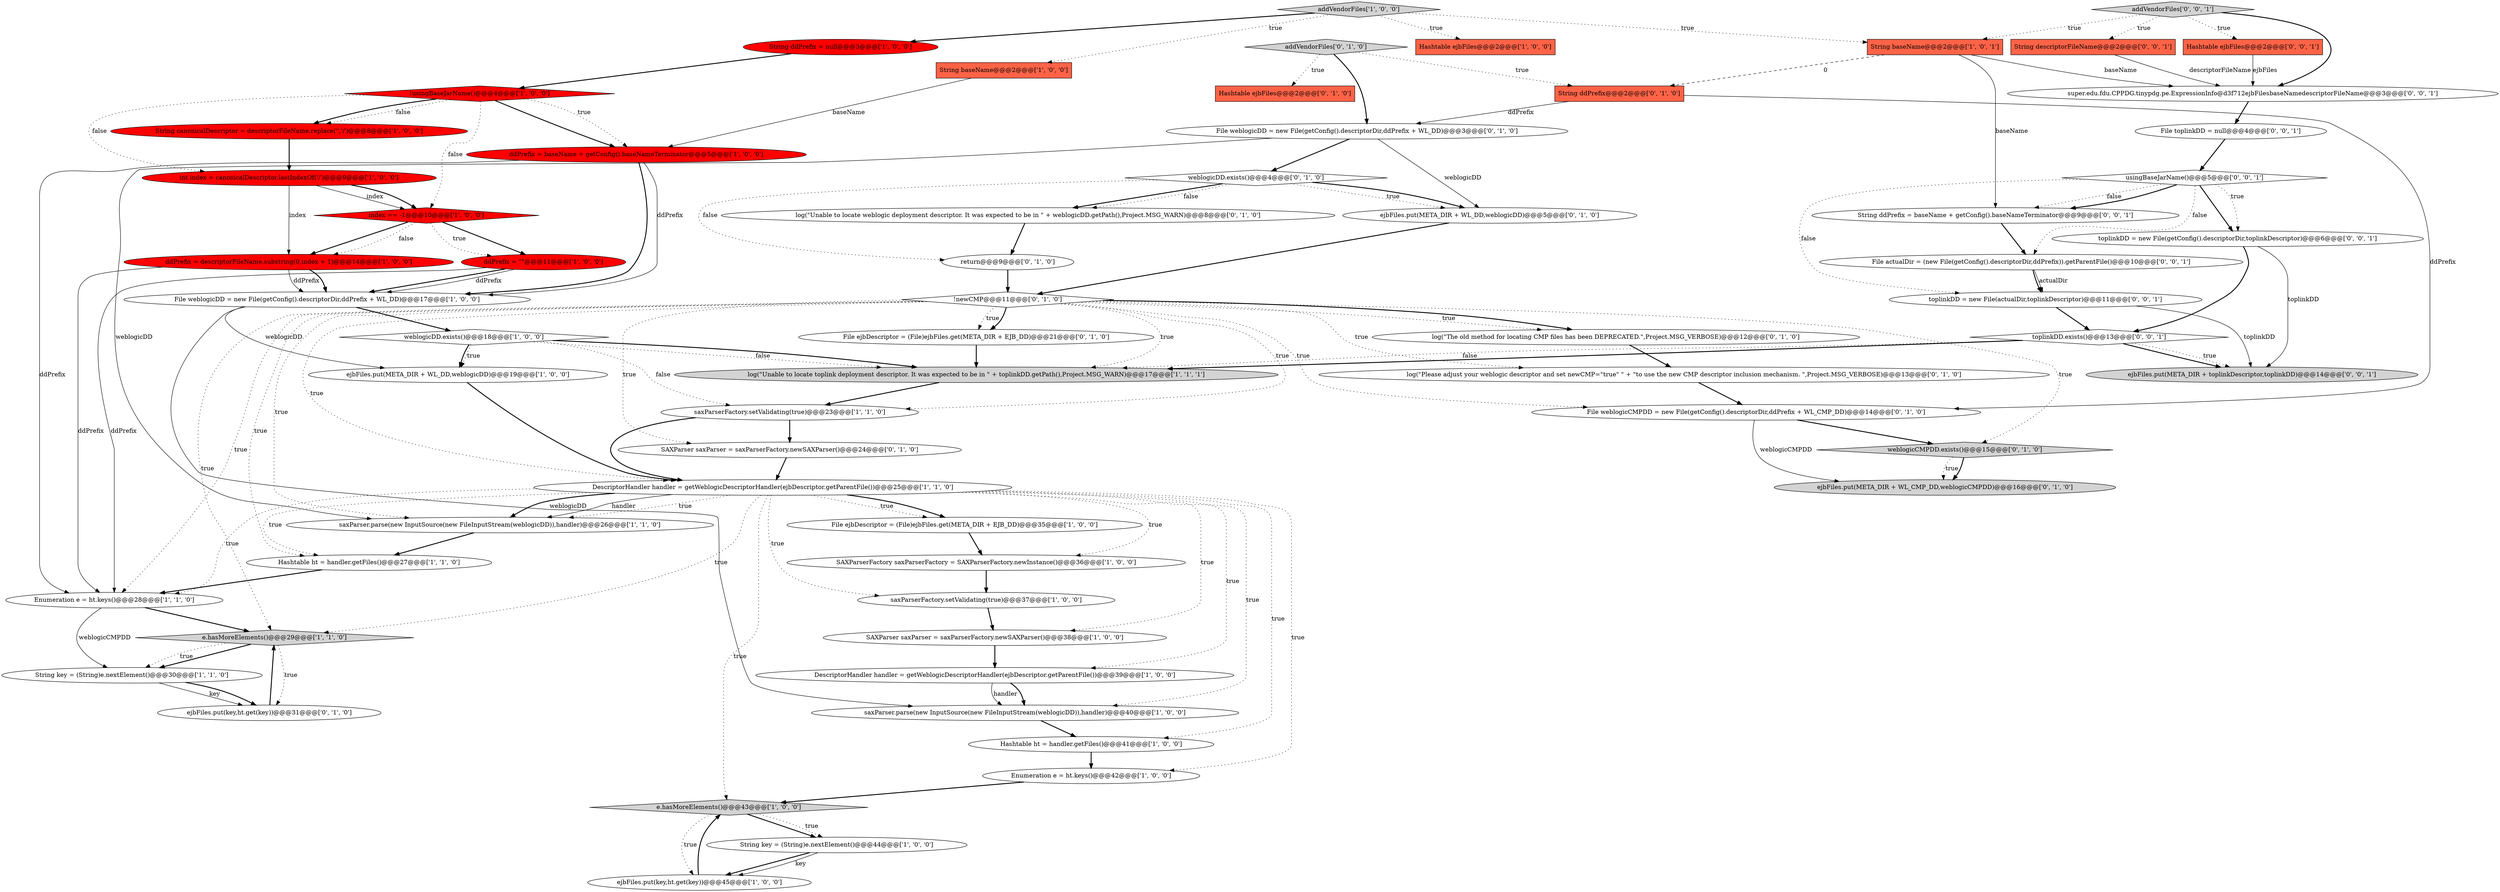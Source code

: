 digraph {
37 [style = filled, label = "!newCMP@@@11@@@['0', '1', '0']", fillcolor = white, shape = diamond image = "AAA0AAABBB2BBB"];
61 [style = filled, label = "toplinkDD = new File(getConfig().descriptorDir,toplinkDescriptor)@@@6@@@['0', '0', '1']", fillcolor = white, shape = ellipse image = "AAA0AAABBB3BBB"];
30 [style = filled, label = "log(\"Unable to locate toplink deployment descriptor. It was expected to be in \" + toplinkDD.getPath(),Project.MSG_WARN)@@@17@@@['1', '1', '1']", fillcolor = lightgray, shape = ellipse image = "AAA0AAABBB1BBB"];
34 [style = filled, label = "File weblogicDD = new File(getConfig().descriptorDir,ddPrefix + WL_DD)@@@3@@@['0', '1', '0']", fillcolor = white, shape = ellipse image = "AAA0AAABBB2BBB"];
54 [style = filled, label = "toplinkDD = new File(actualDir,toplinkDescriptor)@@@11@@@['0', '0', '1']", fillcolor = white, shape = ellipse image = "AAA0AAABBB3BBB"];
6 [style = filled, label = "saxParser.parse(new InputSource(new FileInputStream(weblogicDD)),handler)@@@26@@@['1', '1', '0']", fillcolor = white, shape = ellipse image = "AAA0AAABBB1BBB"];
14 [style = filled, label = "String ddPrefix = null@@@3@@@['1', '0', '0']", fillcolor = red, shape = ellipse image = "AAA1AAABBB1BBB"];
26 [style = filled, label = "ejbFiles.put(META_DIR + WL_DD,weblogicDD)@@@19@@@['1', '0', '0']", fillcolor = white, shape = ellipse image = "AAA0AAABBB1BBB"];
29 [style = filled, label = "Hashtable ejbFiles@@@2@@@['1', '0', '0']", fillcolor = tomato, shape = box image = "AAA0AAABBB1BBB"];
32 [style = filled, label = "String baseName@@@2@@@['1', '0', '1']", fillcolor = tomato, shape = box image = "AAA0AAABBB1BBB"];
52 [style = filled, label = "super.edu.fdu.CPPDG.tinypdg.pe.ExpressionInfo@d3f712ejbFilesbaseNamedescriptorFileName@@@3@@@['0', '0', '1']", fillcolor = white, shape = ellipse image = "AAA0AAABBB3BBB"];
45 [style = filled, label = "log(\"Please adjust your weblogic descriptor and set newCMP=\"true\" \" + \"to use the new CMP descriptor inclusion mechanism. \",Project.MSG_VERBOSE)@@@13@@@['0', '1', '0']", fillcolor = white, shape = ellipse image = "AAA0AAABBB2BBB"];
53 [style = filled, label = "File actualDir = (new File(getConfig().descriptorDir,ddPrefix)).getParentFile()@@@10@@@['0', '0', '1']", fillcolor = white, shape = ellipse image = "AAA0AAABBB3BBB"];
22 [style = filled, label = "File ejbDescriptor = (File)ejbFiles.get(META_DIR + EJB_DD)@@@35@@@['1', '0', '0']", fillcolor = white, shape = ellipse image = "AAA0AAABBB1BBB"];
39 [style = filled, label = "File weblogicCMPDD = new File(getConfig().descriptorDir,ddPrefix + WL_CMP_DD)@@@14@@@['0', '1', '0']", fillcolor = white, shape = ellipse image = "AAA0AAABBB2BBB"];
62 [style = filled, label = "addVendorFiles['0', '0', '1']", fillcolor = lightgray, shape = diamond image = "AAA0AAABBB3BBB"];
25 [style = filled, label = "ejbFiles.put(key,ht.get(key))@@@45@@@['1', '0', '0']", fillcolor = white, shape = ellipse image = "AAA0AAABBB1BBB"];
9 [style = filled, label = "addVendorFiles['1', '0', '0']", fillcolor = lightgray, shape = diamond image = "AAA0AAABBB1BBB"];
50 [style = filled, label = "String ddPrefix@@@2@@@['0', '1', '0']", fillcolor = tomato, shape = box image = "AAA1AAABBB2BBB"];
57 [style = filled, label = "toplinkDD.exists()@@@13@@@['0', '0', '1']", fillcolor = white, shape = diamond image = "AAA0AAABBB3BBB"];
42 [style = filled, label = "weblogicDD.exists()@@@4@@@['0', '1', '0']", fillcolor = white, shape = diamond image = "AAA0AAABBB2BBB"];
44 [style = filled, label = "weblogicCMPDD.exists()@@@15@@@['0', '1', '0']", fillcolor = lightgray, shape = diamond image = "AAA0AAABBB2BBB"];
4 [style = filled, label = "!usingBaseJarName()@@@4@@@['1', '0', '0']", fillcolor = red, shape = diamond image = "AAA1AAABBB1BBB"];
17 [style = filled, label = "e.hasMoreElements()@@@29@@@['1', '1', '0']", fillcolor = lightgray, shape = diamond image = "AAA0AAABBB1BBB"];
3 [style = filled, label = "DescriptorHandler handler = getWeblogicDescriptorHandler(ejbDescriptor.getParentFile())@@@39@@@['1', '0', '0']", fillcolor = white, shape = ellipse image = "AAA0AAABBB1BBB"];
31 [style = filled, label = "ddPrefix = \"\"@@@11@@@['1', '0', '0']", fillcolor = red, shape = ellipse image = "AAA1AAABBB1BBB"];
28 [style = filled, label = "Enumeration e = ht.keys()@@@28@@@['1', '1', '0']", fillcolor = white, shape = ellipse image = "AAA0AAABBB1BBB"];
5 [style = filled, label = "int index = canonicalDescriptor.lastIndexOf('/')@@@9@@@['1', '0', '0']", fillcolor = red, shape = ellipse image = "AAA1AAABBB1BBB"];
0 [style = filled, label = "saxParser.parse(new InputSource(new FileInputStream(weblogicDD)),handler)@@@40@@@['1', '0', '0']", fillcolor = white, shape = ellipse image = "AAA0AAABBB1BBB"];
27 [style = filled, label = "Hashtable ht = handler.getFiles()@@@41@@@['1', '0', '0']", fillcolor = white, shape = ellipse image = "AAA0AAABBB1BBB"];
38 [style = filled, label = "Hashtable ejbFiles@@@2@@@['0', '1', '0']", fillcolor = tomato, shape = box image = "AAA0AAABBB2BBB"];
59 [style = filled, label = "String descriptorFileName@@@2@@@['0', '0', '1']", fillcolor = tomato, shape = box image = "AAA0AAABBB3BBB"];
10 [style = filled, label = "weblogicDD.exists()@@@18@@@['1', '0', '0']", fillcolor = white, shape = diamond image = "AAA0AAABBB1BBB"];
33 [style = filled, label = "e.hasMoreElements()@@@43@@@['1', '0', '0']", fillcolor = lightgray, shape = diamond image = "AAA0AAABBB1BBB"];
7 [style = filled, label = "saxParserFactory.setValidating(true)@@@37@@@['1', '0', '0']", fillcolor = white, shape = ellipse image = "AAA0AAABBB1BBB"];
49 [style = filled, label = "SAXParser saxParser = saxParserFactory.newSAXParser()@@@24@@@['0', '1', '0']", fillcolor = white, shape = ellipse image = "AAA0AAABBB2BBB"];
36 [style = filled, label = "log(\"The old method for locating CMP files has been DEPRECATED.\",Project.MSG_VERBOSE)@@@12@@@['0', '1', '0']", fillcolor = white, shape = ellipse image = "AAA0AAABBB2BBB"];
60 [style = filled, label = "String ddPrefix = baseName + getConfig().baseNameTerminator@@@9@@@['0', '0', '1']", fillcolor = white, shape = ellipse image = "AAA0AAABBB3BBB"];
18 [style = filled, label = "String key = (String)e.nextElement()@@@44@@@['1', '0', '0']", fillcolor = white, shape = ellipse image = "AAA0AAABBB1BBB"];
2 [style = filled, label = "index == -1@@@10@@@['1', '0', '0']", fillcolor = red, shape = diamond image = "AAA1AAABBB1BBB"];
41 [style = filled, label = "File ejbDescriptor = (File)ejbFiles.get(META_DIR + EJB_DD)@@@21@@@['0', '1', '0']", fillcolor = white, shape = ellipse image = "AAA0AAABBB2BBB"];
23 [style = filled, label = "String canonicalDescriptor = descriptorFileName.replace('\','/')@@@8@@@['1', '0', '0']", fillcolor = red, shape = ellipse image = "AAA1AAABBB1BBB"];
15 [style = filled, label = "SAXParserFactory saxParserFactory = SAXParserFactory.newInstance()@@@36@@@['1', '0', '0']", fillcolor = white, shape = ellipse image = "AAA0AAABBB1BBB"];
48 [style = filled, label = "addVendorFiles['0', '1', '0']", fillcolor = lightgray, shape = diamond image = "AAA0AAABBB2BBB"];
51 [style = filled, label = "Hashtable ejbFiles@@@2@@@['0', '0', '1']", fillcolor = tomato, shape = box image = "AAA0AAABBB3BBB"];
35 [style = filled, label = "ejbFiles.put(key,ht.get(key))@@@31@@@['0', '1', '0']", fillcolor = white, shape = ellipse image = "AAA0AAABBB2BBB"];
21 [style = filled, label = "saxParserFactory.setValidating(true)@@@23@@@['1', '1', '0']", fillcolor = white, shape = ellipse image = "AAA0AAABBB1BBB"];
40 [style = filled, label = "return@@@9@@@['0', '1', '0']", fillcolor = white, shape = ellipse image = "AAA0AAABBB2BBB"];
8 [style = filled, label = "Enumeration e = ht.keys()@@@42@@@['1', '0', '0']", fillcolor = white, shape = ellipse image = "AAA0AAABBB1BBB"];
24 [style = filled, label = "String baseName@@@2@@@['1', '0', '0']", fillcolor = tomato, shape = box image = "AAA0AAABBB1BBB"];
11 [style = filled, label = "Hashtable ht = handler.getFiles()@@@27@@@['1', '1', '0']", fillcolor = white, shape = ellipse image = "AAA0AAABBB1BBB"];
47 [style = filled, label = "ejbFiles.put(META_DIR + WL_CMP_DD,weblogicCMPDD)@@@16@@@['0', '1', '0']", fillcolor = lightgray, shape = ellipse image = "AAA0AAABBB2BBB"];
56 [style = filled, label = "usingBaseJarName()@@@5@@@['0', '0', '1']", fillcolor = white, shape = diamond image = "AAA0AAABBB3BBB"];
16 [style = filled, label = "DescriptorHandler handler = getWeblogicDescriptorHandler(ejbDescriptor.getParentFile())@@@25@@@['1', '1', '0']", fillcolor = white, shape = ellipse image = "AAA0AAABBB1BBB"];
20 [style = filled, label = "ddPrefix = descriptorFileName.substring(0,index + 1)@@@14@@@['1', '0', '0']", fillcolor = red, shape = ellipse image = "AAA1AAABBB1BBB"];
46 [style = filled, label = "log(\"Unable to locate weblogic deployment descriptor. It was expected to be in \" + weblogicDD.getPath(),Project.MSG_WARN)@@@8@@@['0', '1', '0']", fillcolor = white, shape = ellipse image = "AAA0AAABBB2BBB"];
13 [style = filled, label = "ddPrefix = baseName + getConfig().baseNameTerminator@@@5@@@['1', '0', '0']", fillcolor = red, shape = ellipse image = "AAA1AAABBB1BBB"];
43 [style = filled, label = "ejbFiles.put(META_DIR + WL_DD,weblogicDD)@@@5@@@['0', '1', '0']", fillcolor = white, shape = ellipse image = "AAA0AAABBB2BBB"];
58 [style = filled, label = "File toplinkDD = null@@@4@@@['0', '0', '1']", fillcolor = white, shape = ellipse image = "AAA0AAABBB3BBB"];
12 [style = filled, label = "String key = (String)e.nextElement()@@@30@@@['1', '1', '0']", fillcolor = white, shape = ellipse image = "AAA0AAABBB1BBB"];
19 [style = filled, label = "SAXParser saxParser = saxParserFactory.newSAXParser()@@@38@@@['1', '0', '0']", fillcolor = white, shape = ellipse image = "AAA0AAABBB1BBB"];
55 [style = filled, label = "ejbFiles.put(META_DIR + toplinkDescriptor,toplinkDD)@@@14@@@['0', '0', '1']", fillcolor = lightgray, shape = ellipse image = "AAA0AAABBB3BBB"];
1 [style = filled, label = "File weblogicDD = new File(getConfig().descriptorDir,ddPrefix + WL_DD)@@@17@@@['1', '0', '0']", fillcolor = white, shape = ellipse image = "AAA0AAABBB1BBB"];
51->52 [style = solid, label="ejbFiles"];
22->15 [style = bold, label=""];
49->16 [style = bold, label=""];
20->1 [style = solid, label="ddPrefix"];
12->35 [style = solid, label="key"];
25->33 [style = bold, label=""];
10->30 [style = dotted, label="false"];
54->57 [style = bold, label=""];
32->60 [style = solid, label="baseName"];
16->17 [style = dotted, label="true"];
4->5 [style = dotted, label="false"];
17->35 [style = dotted, label="true"];
60->53 [style = bold, label=""];
61->57 [style = bold, label=""];
31->1 [style = bold, label=""];
20->28 [style = solid, label="ddPrefix"];
53->54 [style = bold, label=""];
13->1 [style = bold, label=""];
16->7 [style = dotted, label="true"];
33->18 [style = bold, label=""];
56->61 [style = dotted, label="true"];
32->52 [style = solid, label="baseName"];
10->21 [style = dotted, label="false"];
6->11 [style = bold, label=""];
16->6 [style = dotted, label="true"];
44->47 [style = dotted, label="true"];
9->14 [style = bold, label=""];
34->6 [style = solid, label="weblogicDD"];
21->16 [style = bold, label=""];
4->23 [style = dotted, label="false"];
37->36 [style = dotted, label="true"];
44->47 [style = bold, label=""];
48->34 [style = bold, label=""];
19->3 [style = bold, label=""];
1->0 [style = solid, label="weblogicDD"];
50->39 [style = solid, label="ddPrefix"];
9->32 [style = dotted, label="true"];
40->37 [style = bold, label=""];
2->31 [style = bold, label=""];
42->40 [style = dotted, label="false"];
11->28 [style = bold, label=""];
2->20 [style = bold, label=""];
42->46 [style = bold, label=""];
37->36 [style = bold, label=""];
57->55 [style = bold, label=""];
16->6 [style = bold, label=""];
61->55 [style = solid, label="toplinkDD"];
10->26 [style = bold, label=""];
34->42 [style = bold, label=""];
37->49 [style = dotted, label="true"];
12->35 [style = bold, label=""];
57->30 [style = dotted, label="false"];
58->56 [style = bold, label=""];
37->45 [style = dotted, label="true"];
3->0 [style = bold, label=""];
16->33 [style = dotted, label="true"];
56->60 [style = dotted, label="false"];
5->2 [style = solid, label="index"];
34->43 [style = solid, label="weblogicDD"];
5->20 [style = solid, label="index"];
52->58 [style = bold, label=""];
26->16 [style = bold, label=""];
4->13 [style = dotted, label="true"];
41->30 [style = bold, label=""];
9->24 [style = dotted, label="true"];
37->41 [style = dotted, label="true"];
42->43 [style = dotted, label="true"];
16->6 [style = solid, label="handler"];
35->17 [style = bold, label=""];
18->25 [style = bold, label=""];
57->30 [style = bold, label=""];
33->18 [style = dotted, label="true"];
10->26 [style = dotted, label="true"];
46->40 [style = bold, label=""];
16->11 [style = dotted, label="true"];
27->8 [style = bold, label=""];
4->23 [style = bold, label=""];
14->4 [style = bold, label=""];
8->33 [style = bold, label=""];
16->8 [style = dotted, label="true"];
2->20 [style = dotted, label="false"];
62->59 [style = dotted, label="true"];
1->26 [style = solid, label="weblogicDD"];
23->5 [style = bold, label=""];
37->11 [style = dotted, label="true"];
56->60 [style = bold, label=""];
37->41 [style = bold, label=""];
4->13 [style = bold, label=""];
54->55 [style = solid, label="toplinkDD"];
20->1 [style = bold, label=""];
28->12 [style = solid, label="weblogicCMPDD"];
18->25 [style = solid, label="key"];
33->25 [style = dotted, label="true"];
30->21 [style = bold, label=""];
17->12 [style = bold, label=""];
4->2 [style = dotted, label="false"];
37->6 [style = dotted, label="true"];
17->12 [style = dotted, label="true"];
53->54 [style = solid, label="actualDir"];
32->50 [style = dashed, label="0"];
28->17 [style = bold, label=""];
3->0 [style = solid, label="handler"];
21->49 [style = bold, label=""];
16->27 [style = dotted, label="true"];
56->54 [style = dotted, label="false"];
62->32 [style = dotted, label="true"];
7->19 [style = bold, label=""];
37->44 [style = dotted, label="true"];
10->30 [style = bold, label=""];
48->38 [style = dotted, label="true"];
24->13 [style = solid, label="baseName"];
45->39 [style = bold, label=""];
59->52 [style = solid, label="descriptorFileName"];
13->1 [style = solid, label="ddPrefix"];
16->15 [style = dotted, label="true"];
37->16 [style = dotted, label="true"];
16->19 [style = dotted, label="true"];
50->34 [style = solid, label="ddPrefix"];
31->1 [style = solid, label="ddPrefix"];
9->29 [style = dotted, label="true"];
42->46 [style = dotted, label="false"];
42->43 [style = bold, label=""];
15->7 [style = bold, label=""];
39->44 [style = bold, label=""];
48->50 [style = dotted, label="true"];
0->27 [style = bold, label=""];
62->52 [style = bold, label=""];
37->21 [style = dotted, label="true"];
56->61 [style = bold, label=""];
43->37 [style = bold, label=""];
16->22 [style = dotted, label="true"];
16->22 [style = bold, label=""];
2->31 [style = dotted, label="true"];
16->3 [style = dotted, label="true"];
37->30 [style = dotted, label="true"];
57->55 [style = dotted, label="true"];
37->17 [style = dotted, label="true"];
62->51 [style = dotted, label="true"];
5->2 [style = bold, label=""];
39->47 [style = solid, label="weblogicCMPDD"];
16->0 [style = dotted, label="true"];
31->28 [style = solid, label="ddPrefix"];
37->39 [style = dotted, label="true"];
37->28 [style = dotted, label="true"];
36->45 [style = bold, label=""];
16->28 [style = dotted, label="true"];
1->10 [style = bold, label=""];
56->53 [style = dotted, label="false"];
13->28 [style = solid, label="ddPrefix"];
}
